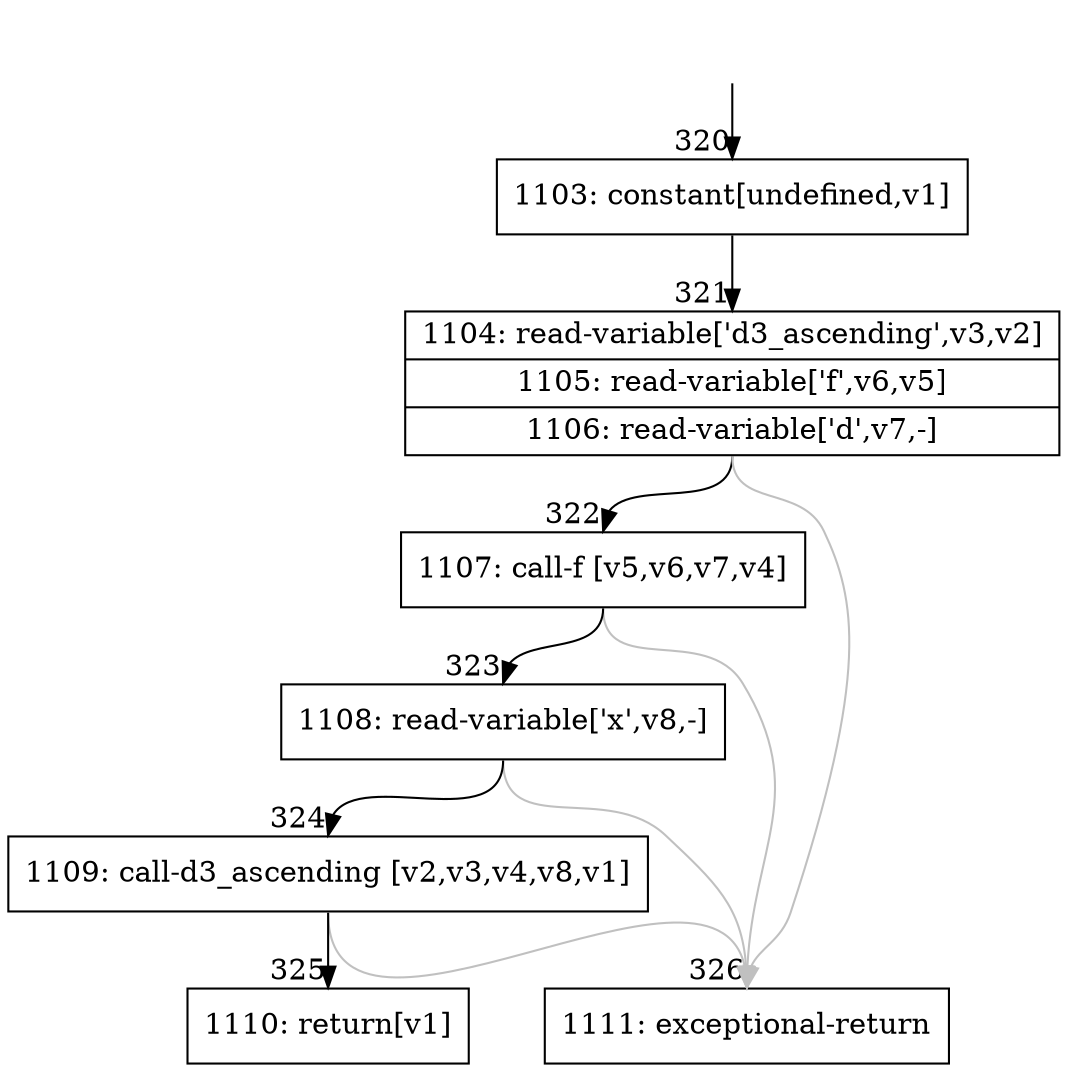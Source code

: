 digraph {
rankdir="TD"
BB_entry27[shape=none,label=""];
BB_entry27 -> BB320 [tailport=s, headport=n, headlabel="    320"]
BB320 [shape=record label="{1103: constant[undefined,v1]}" ] 
BB320 -> BB321 [tailport=s, headport=n, headlabel="      321"]
BB321 [shape=record label="{1104: read-variable['d3_ascending',v3,v2]|1105: read-variable['f',v6,v5]|1106: read-variable['d',v7,-]}" ] 
BB321 -> BB322 [tailport=s, headport=n, headlabel="      322"]
BB321 -> BB326 [tailport=s, headport=n, color=gray, headlabel="      326"]
BB322 [shape=record label="{1107: call-f [v5,v6,v7,v4]}" ] 
BB322 -> BB323 [tailport=s, headport=n, headlabel="      323"]
BB322 -> BB326 [tailport=s, headport=n, color=gray]
BB323 [shape=record label="{1108: read-variable['x',v8,-]}" ] 
BB323 -> BB324 [tailport=s, headport=n, headlabel="      324"]
BB323 -> BB326 [tailport=s, headport=n, color=gray]
BB324 [shape=record label="{1109: call-d3_ascending [v2,v3,v4,v8,v1]}" ] 
BB324 -> BB325 [tailport=s, headport=n, headlabel="      325"]
BB324 -> BB326 [tailport=s, headport=n, color=gray]
BB325 [shape=record label="{1110: return[v1]}" ] 
BB326 [shape=record label="{1111: exceptional-return}" ] 
//#$~ 198
}
